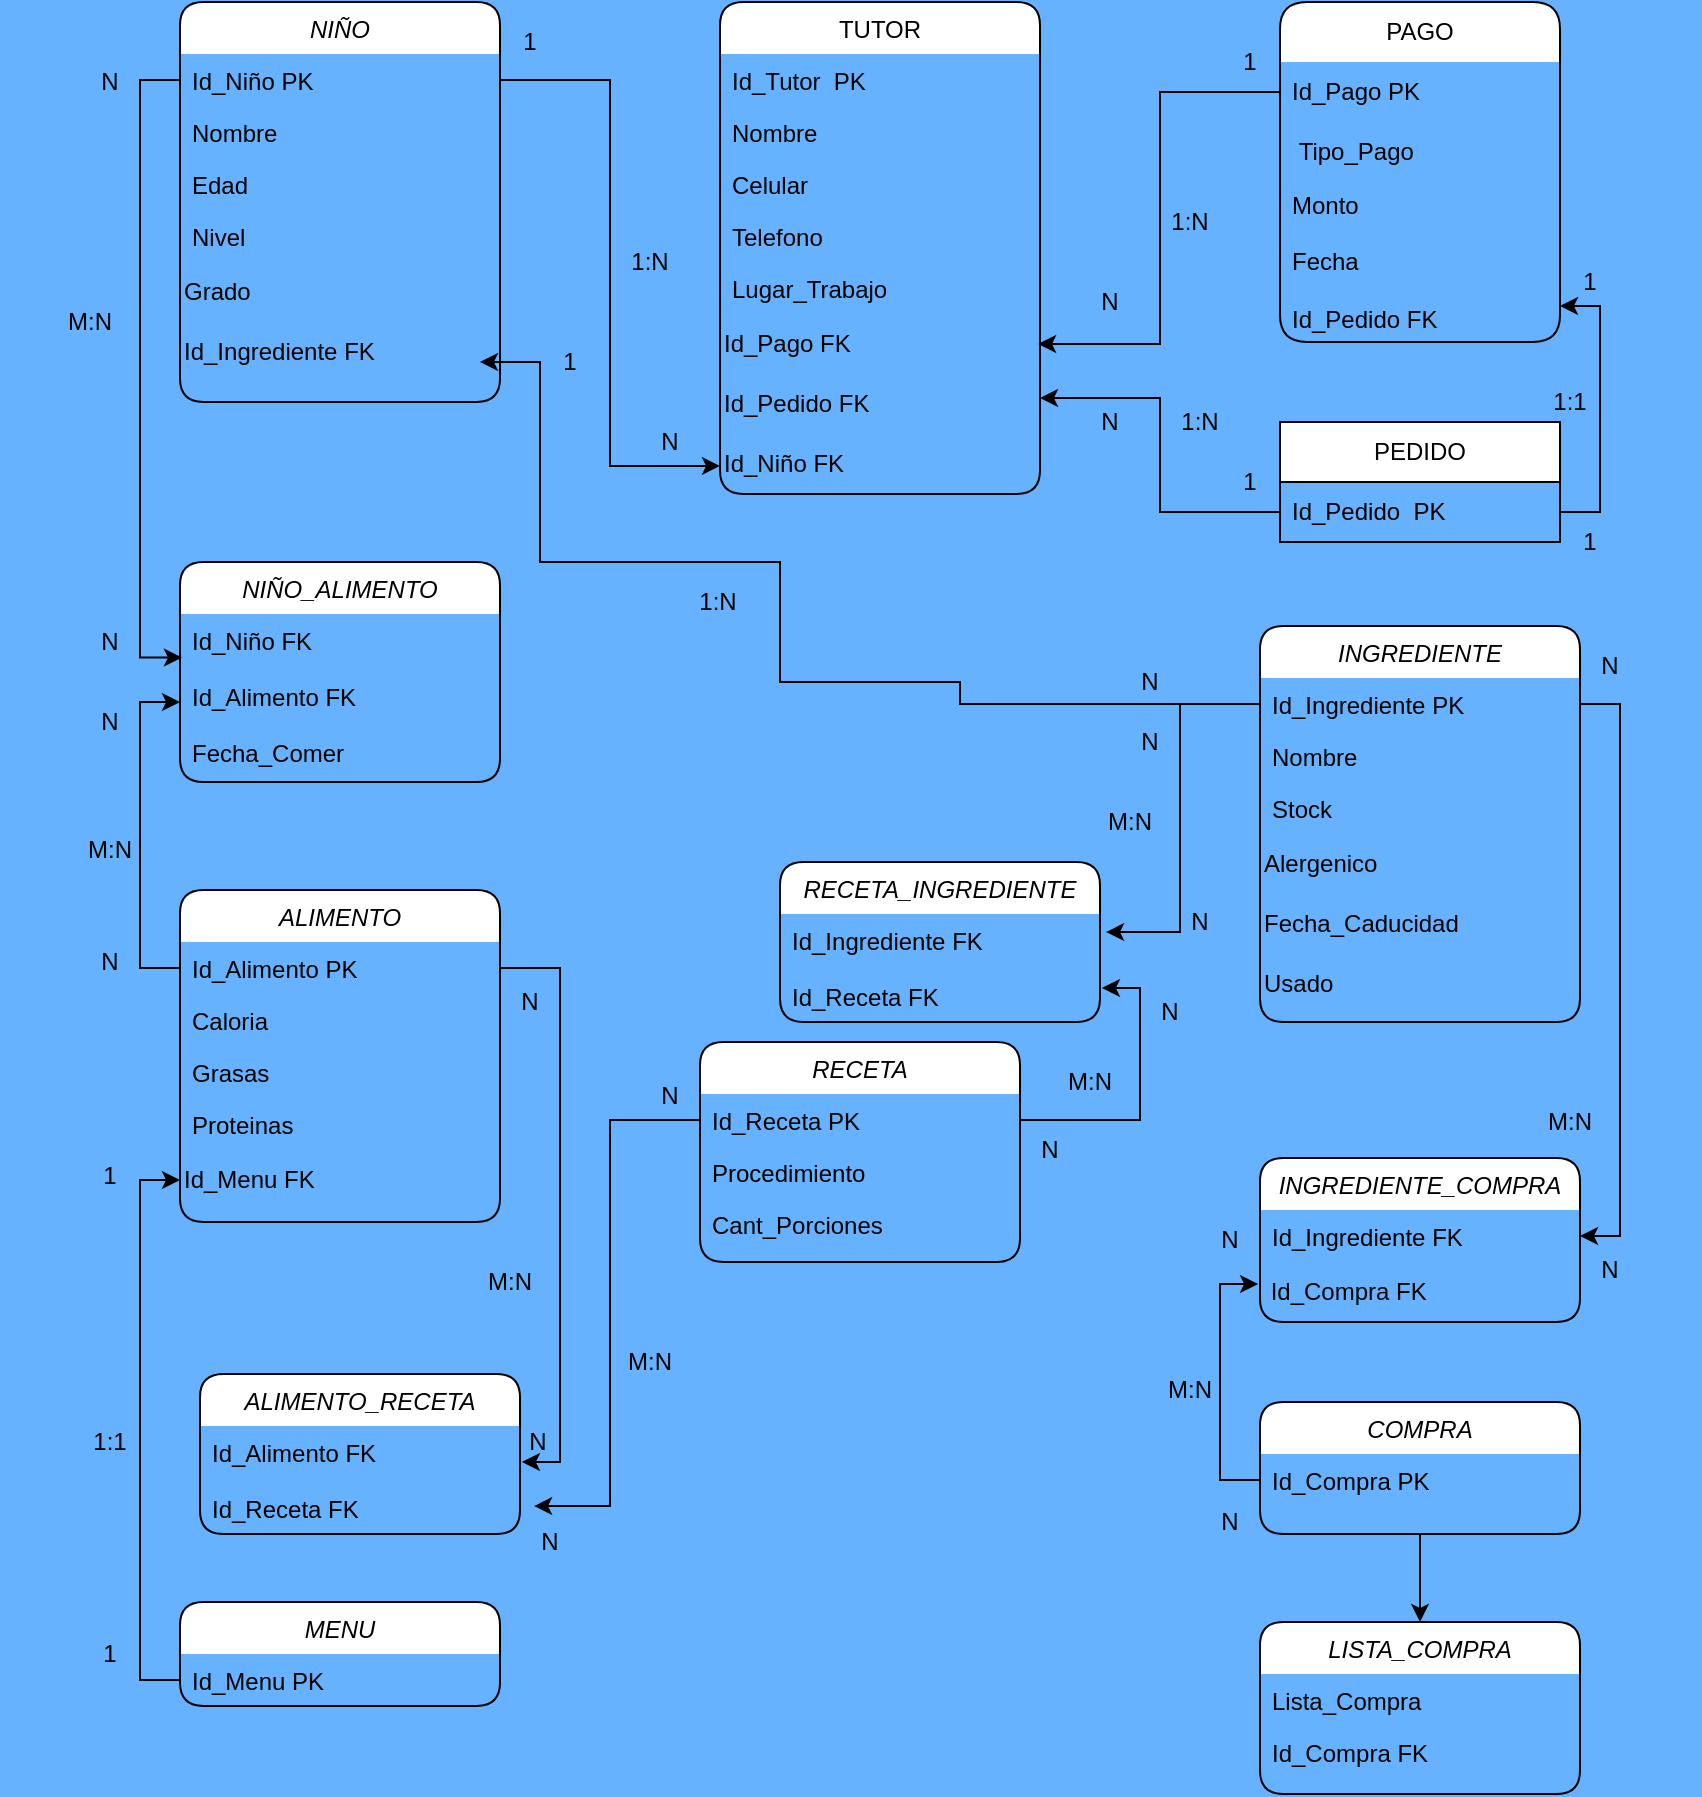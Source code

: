 <mxfile version="24.0.0" type="github">
  <diagram id="C5RBs43oDa-KdzZeNtuy" name="Page-1">
    <mxGraphModel dx="1434" dy="746" grid="1" gridSize="10" guides="1" tooltips="1" connect="1" arrows="1" fold="1" page="1" pageScale="1" pageWidth="827" pageHeight="1169" background="#66B2FF" math="0" shadow="0">
      <root>
        <mxCell id="WIyWlLk6GJQsqaUBKTNV-0" />
        <mxCell id="WIyWlLk6GJQsqaUBKTNV-1" parent="WIyWlLk6GJQsqaUBKTNV-0" />
        <mxCell id="zkfFHV4jXpPFQw0GAbJ--0" value="NIÑO" style="swimlane;fontStyle=2;align=center;verticalAlign=top;childLayout=stackLayout;horizontal=1;startSize=26;horizontalStack=0;resizeParent=1;resizeLast=0;collapsible=1;marginBottom=0;rounded=1;shadow=0;strokeWidth=1;swimlaneLine=0;" parent="WIyWlLk6GJQsqaUBKTNV-1" vertex="1">
          <mxGeometry x="100" y="100" width="160" height="200" as="geometry">
            <mxRectangle x="230" y="140" width="160" height="26" as="alternateBounds" />
          </mxGeometry>
        </mxCell>
        <mxCell id="zkfFHV4jXpPFQw0GAbJ--1" value="Id_Niño PK" style="text;align=left;verticalAlign=top;spacingLeft=4;spacingRight=4;overflow=hidden;rotatable=0;points=[[0,0.5],[1,0.5]];portConstraint=eastwest;" parent="zkfFHV4jXpPFQw0GAbJ--0" vertex="1">
          <mxGeometry y="26" width="160" height="26" as="geometry" />
        </mxCell>
        <mxCell id="zkfFHV4jXpPFQw0GAbJ--2" value="Nombre" style="text;align=left;verticalAlign=top;spacingLeft=4;spacingRight=4;overflow=hidden;rotatable=0;points=[[0,0.5],[1,0.5]];portConstraint=eastwest;rounded=0;shadow=0;html=0;" parent="zkfFHV4jXpPFQw0GAbJ--0" vertex="1">
          <mxGeometry y="52" width="160" height="26" as="geometry" />
        </mxCell>
        <mxCell id="zkfFHV4jXpPFQw0GAbJ--3" value="Edad" style="text;align=left;verticalAlign=top;spacingLeft=4;spacingRight=4;overflow=hidden;rotatable=0;points=[[0,0.5],[1,0.5]];portConstraint=eastwest;rounded=0;shadow=0;html=0;" parent="zkfFHV4jXpPFQw0GAbJ--0" vertex="1">
          <mxGeometry y="78" width="160" height="26" as="geometry" />
        </mxCell>
        <mxCell id="zkfFHV4jXpPFQw0GAbJ--5" value="Nivel" style="text;align=left;verticalAlign=top;spacingLeft=4;spacingRight=4;overflow=hidden;rotatable=0;points=[[0,0.5],[1,0.5]];portConstraint=eastwest;" parent="zkfFHV4jXpPFQw0GAbJ--0" vertex="1">
          <mxGeometry y="104" width="160" height="26" as="geometry" />
        </mxCell>
        <mxCell id="b6oS0bYYWhQarFQE33GL-24" value="Grado" style="text;html=1;align=left;verticalAlign=middle;whiteSpace=wrap;rounded=0;" parent="zkfFHV4jXpPFQw0GAbJ--0" vertex="1">
          <mxGeometry y="130" width="160" height="30" as="geometry" />
        </mxCell>
        <mxCell id="b6oS0bYYWhQarFQE33GL-27" value="Id_Ingrediente FK" style="text;html=1;align=left;verticalAlign=middle;whiteSpace=wrap;rounded=0;" parent="zkfFHV4jXpPFQw0GAbJ--0" vertex="1">
          <mxGeometry y="160" width="160" height="30" as="geometry" />
        </mxCell>
        <mxCell id="zkfFHV4jXpPFQw0GAbJ--17" value="TUTOR" style="swimlane;fontStyle=0;align=center;verticalAlign=top;childLayout=stackLayout;horizontal=1;startSize=26;horizontalStack=0;resizeParent=1;resizeLast=0;collapsible=1;marginBottom=0;rounded=1;shadow=0;strokeWidth=1;swimlaneLine=0;" parent="WIyWlLk6GJQsqaUBKTNV-1" vertex="1">
          <mxGeometry x="370" y="100" width="160" height="246" as="geometry">
            <mxRectangle x="550" y="140" width="160" height="26" as="alternateBounds" />
          </mxGeometry>
        </mxCell>
        <mxCell id="zkfFHV4jXpPFQw0GAbJ--18" value="Id_Tutor  PK" style="text;align=left;verticalAlign=top;spacingLeft=4;spacingRight=4;overflow=hidden;rotatable=0;points=[[0,0.5],[1,0.5]];portConstraint=eastwest;" parent="zkfFHV4jXpPFQw0GAbJ--17" vertex="1">
          <mxGeometry y="26" width="160" height="26" as="geometry" />
        </mxCell>
        <mxCell id="zkfFHV4jXpPFQw0GAbJ--19" value="Nombre" style="text;align=left;verticalAlign=top;spacingLeft=4;spacingRight=4;overflow=hidden;rotatable=0;points=[[0,0.5],[1,0.5]];portConstraint=eastwest;rounded=0;shadow=0;html=0;" parent="zkfFHV4jXpPFQw0GAbJ--17" vertex="1">
          <mxGeometry y="52" width="160" height="26" as="geometry" />
        </mxCell>
        <mxCell id="zkfFHV4jXpPFQw0GAbJ--20" value="Celular" style="text;align=left;verticalAlign=top;spacingLeft=4;spacingRight=4;overflow=hidden;rotatable=0;points=[[0,0.5],[1,0.5]];portConstraint=eastwest;rounded=0;shadow=0;html=0;" parent="zkfFHV4jXpPFQw0GAbJ--17" vertex="1">
          <mxGeometry y="78" width="160" height="26" as="geometry" />
        </mxCell>
        <mxCell id="zkfFHV4jXpPFQw0GAbJ--21" value="Telefono" style="text;align=left;verticalAlign=top;spacingLeft=4;spacingRight=4;overflow=hidden;rotatable=0;points=[[0,0.5],[1,0.5]];portConstraint=eastwest;rounded=0;shadow=0;html=0;" parent="zkfFHV4jXpPFQw0GAbJ--17" vertex="1">
          <mxGeometry y="104" width="160" height="26" as="geometry" />
        </mxCell>
        <mxCell id="zkfFHV4jXpPFQw0GAbJ--22" value="Lugar_Trabajo" style="text;align=left;verticalAlign=top;spacingLeft=4;spacingRight=4;overflow=hidden;rotatable=0;points=[[0,0.5],[1,0.5]];portConstraint=eastwest;rounded=0;shadow=0;html=0;" parent="zkfFHV4jXpPFQw0GAbJ--17" vertex="1">
          <mxGeometry y="130" width="160" height="26" as="geometry" />
        </mxCell>
        <mxCell id="b6oS0bYYWhQarFQE33GL-17" value="Id_Pago FK" style="text;html=1;align=left;verticalAlign=middle;resizable=0;points=[];autosize=1;strokeColor=none;fillColor=none;" parent="zkfFHV4jXpPFQw0GAbJ--17" vertex="1">
          <mxGeometry y="156" width="160" height="30" as="geometry" />
        </mxCell>
        <mxCell id="b6oS0bYYWhQarFQE33GL-18" value="Id_Pedido FK" style="text;html=1;align=left;verticalAlign=middle;resizable=0;points=[];autosize=1;strokeColor=none;fillColor=none;" parent="zkfFHV4jXpPFQw0GAbJ--17" vertex="1">
          <mxGeometry y="186" width="160" height="30" as="geometry" />
        </mxCell>
        <mxCell id="b6oS0bYYWhQarFQE33GL-19" value="Id_Niño FK" style="text;html=1;align=left;verticalAlign=middle;resizable=0;points=[];autosize=1;strokeColor=none;fillColor=none;" parent="zkfFHV4jXpPFQw0GAbJ--17" vertex="1">
          <mxGeometry y="216" width="160" height="30" as="geometry" />
        </mxCell>
        <mxCell id="b6oS0bYYWhQarFQE33GL-1" value="PAGO" style="swimlane;fontStyle=0;childLayout=stackLayout;horizontal=1;startSize=30;horizontalStack=0;resizeParent=1;resizeParentMax=0;resizeLast=0;collapsible=1;marginBottom=0;whiteSpace=wrap;html=1;rounded=1;swimlaneLine=0;" parent="WIyWlLk6GJQsqaUBKTNV-1" vertex="1">
          <mxGeometry x="650" y="100" width="140" height="170" as="geometry" />
        </mxCell>
        <mxCell id="b6oS0bYYWhQarFQE33GL-2" value="Id_Pago PK" style="text;strokeColor=none;fillColor=none;align=left;verticalAlign=middle;spacingLeft=4;spacingRight=4;overflow=hidden;points=[[0,0.5],[1,0.5]];portConstraint=eastwest;rotatable=0;whiteSpace=wrap;html=1;" parent="b6oS0bYYWhQarFQE33GL-1" vertex="1">
          <mxGeometry y="30" width="140" height="30" as="geometry" />
        </mxCell>
        <mxCell id="b6oS0bYYWhQarFQE33GL-3" value="&amp;nbsp;Tipo_Pago" style="text;strokeColor=none;fillColor=none;align=left;verticalAlign=middle;spacingLeft=4;spacingRight=4;overflow=hidden;points=[[0,0.5],[1,0.5]];portConstraint=eastwest;rotatable=0;whiteSpace=wrap;html=1;" parent="b6oS0bYYWhQarFQE33GL-1" vertex="1">
          <mxGeometry y="60" width="140" height="30" as="geometry" />
        </mxCell>
        <mxCell id="b6oS0bYYWhQarFQE33GL-4" value="Monto&lt;br&gt;&lt;br&gt;Fecha&lt;br&gt;&lt;br&gt;Id_Pedido FK" style="text;strokeColor=none;fillColor=none;align=left;verticalAlign=middle;spacingLeft=4;spacingRight=4;overflow=hidden;points=[[0,0.5],[1,0.5]];portConstraint=eastwest;rotatable=0;whiteSpace=wrap;html=1;" parent="b6oS0bYYWhQarFQE33GL-1" vertex="1">
          <mxGeometry y="90" width="140" height="80" as="geometry" />
        </mxCell>
        <mxCell id="b6oS0bYYWhQarFQE33GL-12" value="PEDIDO" style="swimlane;fontStyle=0;childLayout=stackLayout;horizontal=1;startSize=30;horizontalStack=0;resizeParent=1;resizeParentMax=0;resizeLast=0;collapsible=1;marginBottom=0;whiteSpace=wrap;html=1;" parent="WIyWlLk6GJQsqaUBKTNV-1" vertex="1">
          <mxGeometry x="650" y="310" width="140" height="60" as="geometry" />
        </mxCell>
        <mxCell id="b6oS0bYYWhQarFQE33GL-13" value="Id_Pedido&amp;nbsp; PK" style="text;strokeColor=none;fillColor=none;align=left;verticalAlign=middle;spacingLeft=4;spacingRight=4;overflow=hidden;points=[[0,0.5],[1,0.5]];portConstraint=eastwest;rotatable=0;whiteSpace=wrap;html=1;" parent="b6oS0bYYWhQarFQE33GL-12" vertex="1">
          <mxGeometry y="30" width="140" height="30" as="geometry" />
        </mxCell>
        <mxCell id="b6oS0bYYWhQarFQE33GL-16" style="edgeStyle=orthogonalEdgeStyle;rounded=0;orthogonalLoop=1;jettySize=auto;html=1;exitX=1;exitY=0.5;exitDx=0;exitDy=0;entryX=1;entryY=0.775;entryDx=0;entryDy=0;entryPerimeter=0;" parent="WIyWlLk6GJQsqaUBKTNV-1" source="b6oS0bYYWhQarFQE33GL-13" target="b6oS0bYYWhQarFQE33GL-4" edge="1">
          <mxGeometry relative="1" as="geometry" />
        </mxCell>
        <mxCell id="b6oS0bYYWhQarFQE33GL-20" style="edgeStyle=orthogonalEdgeStyle;rounded=0;orthogonalLoop=1;jettySize=auto;html=1;exitX=0;exitY=0.5;exitDx=0;exitDy=0;entryX=1;entryY=0.4;entryDx=0;entryDy=0;entryPerimeter=0;" parent="WIyWlLk6GJQsqaUBKTNV-1" source="b6oS0bYYWhQarFQE33GL-13" target="b6oS0bYYWhQarFQE33GL-18" edge="1">
          <mxGeometry relative="1" as="geometry" />
        </mxCell>
        <mxCell id="b6oS0bYYWhQarFQE33GL-21" style="edgeStyle=orthogonalEdgeStyle;rounded=0;orthogonalLoop=1;jettySize=auto;html=1;exitX=0;exitY=0.5;exitDx=0;exitDy=0;entryX=0.994;entryY=0.5;entryDx=0;entryDy=0;entryPerimeter=0;" parent="WIyWlLk6GJQsqaUBKTNV-1" source="b6oS0bYYWhQarFQE33GL-2" target="b6oS0bYYWhQarFQE33GL-17" edge="1">
          <mxGeometry relative="1" as="geometry" />
        </mxCell>
        <mxCell id="b6oS0bYYWhQarFQE33GL-29" style="edgeStyle=orthogonalEdgeStyle;rounded=0;orthogonalLoop=1;jettySize=auto;html=1;exitX=1;exitY=0.5;exitDx=0;exitDy=0;entryX=0;entryY=0.533;entryDx=0;entryDy=0;entryPerimeter=0;" parent="WIyWlLk6GJQsqaUBKTNV-1" source="zkfFHV4jXpPFQw0GAbJ--1" target="b6oS0bYYWhQarFQE33GL-19" edge="1">
          <mxGeometry relative="1" as="geometry" />
        </mxCell>
        <mxCell id="b6oS0bYYWhQarFQE33GL-32" value="ALIMENTO" style="swimlane;fontStyle=2;align=center;verticalAlign=top;childLayout=stackLayout;horizontal=1;startSize=26;horizontalStack=0;resizeParent=1;resizeLast=0;collapsible=1;marginBottom=0;rounded=1;shadow=0;strokeWidth=1;swimlaneLine=0;" parent="WIyWlLk6GJQsqaUBKTNV-1" vertex="1">
          <mxGeometry x="100" y="544" width="160" height="166" as="geometry">
            <mxRectangle x="230" y="140" width="160" height="26" as="alternateBounds" />
          </mxGeometry>
        </mxCell>
        <mxCell id="b6oS0bYYWhQarFQE33GL-33" value="Id_Alimento PK" style="text;align=left;verticalAlign=top;spacingLeft=4;spacingRight=4;overflow=hidden;rotatable=0;points=[[0,0.5],[1,0.5]];portConstraint=eastwest;" parent="b6oS0bYYWhQarFQE33GL-32" vertex="1">
          <mxGeometry y="26" width="160" height="26" as="geometry" />
        </mxCell>
        <mxCell id="b6oS0bYYWhQarFQE33GL-34" value="Caloria" style="text;align=left;verticalAlign=top;spacingLeft=4;spacingRight=4;overflow=hidden;rotatable=0;points=[[0,0.5],[1,0.5]];portConstraint=eastwest;rounded=0;shadow=0;html=0;" parent="b6oS0bYYWhQarFQE33GL-32" vertex="1">
          <mxGeometry y="52" width="160" height="26" as="geometry" />
        </mxCell>
        <mxCell id="b6oS0bYYWhQarFQE33GL-35" value="Grasas" style="text;align=left;verticalAlign=top;spacingLeft=4;spacingRight=4;overflow=hidden;rotatable=0;points=[[0,0.5],[1,0.5]];portConstraint=eastwest;rounded=0;shadow=0;html=0;" parent="b6oS0bYYWhQarFQE33GL-32" vertex="1">
          <mxGeometry y="78" width="160" height="26" as="geometry" />
        </mxCell>
        <mxCell id="b6oS0bYYWhQarFQE33GL-36" value="Proteinas" style="text;align=left;verticalAlign=top;spacingLeft=4;spacingRight=4;overflow=hidden;rotatable=0;points=[[0,0.5],[1,0.5]];portConstraint=eastwest;" parent="b6oS0bYYWhQarFQE33GL-32" vertex="1">
          <mxGeometry y="104" width="160" height="26" as="geometry" />
        </mxCell>
        <mxCell id="b6oS0bYYWhQarFQE33GL-37" value="Id_Menu FK" style="text;html=1;align=left;verticalAlign=middle;whiteSpace=wrap;rounded=0;" parent="b6oS0bYYWhQarFQE33GL-32" vertex="1">
          <mxGeometry y="130" width="160" height="30" as="geometry" />
        </mxCell>
        <mxCell id="b6oS0bYYWhQarFQE33GL-43" value="MENU" style="swimlane;fontStyle=2;align=center;verticalAlign=top;childLayout=stackLayout;horizontal=1;startSize=26;horizontalStack=0;resizeParent=1;resizeLast=0;collapsible=1;marginBottom=0;rounded=1;shadow=0;strokeWidth=1;swimlaneLine=0;" parent="WIyWlLk6GJQsqaUBKTNV-1" vertex="1">
          <mxGeometry x="100" y="900" width="160" height="52" as="geometry">
            <mxRectangle x="230" y="140" width="160" height="26" as="alternateBounds" />
          </mxGeometry>
        </mxCell>
        <mxCell id="b6oS0bYYWhQarFQE33GL-44" value="Id_Menu PK" style="text;align=left;verticalAlign=top;spacingLeft=4;spacingRight=4;overflow=hidden;rotatable=0;points=[[0,0.5],[1,0.5]];portConstraint=eastwest;" parent="b6oS0bYYWhQarFQE33GL-43" vertex="1">
          <mxGeometry y="26" width="160" height="26" as="geometry" />
        </mxCell>
        <mxCell id="b6oS0bYYWhQarFQE33GL-50" style="edgeStyle=orthogonalEdgeStyle;rounded=0;orthogonalLoop=1;jettySize=auto;html=1;exitX=0;exitY=0.5;exitDx=0;exitDy=0;entryX=0;entryY=0.5;entryDx=0;entryDy=0;" parent="WIyWlLk6GJQsqaUBKTNV-1" source="b6oS0bYYWhQarFQE33GL-44" target="b6oS0bYYWhQarFQE33GL-37" edge="1">
          <mxGeometry relative="1" as="geometry" />
        </mxCell>
        <mxCell id="b6oS0bYYWhQarFQE33GL-51" value="RECETA" style="swimlane;fontStyle=2;align=center;verticalAlign=top;childLayout=stackLayout;horizontal=1;startSize=26;horizontalStack=0;resizeParent=1;resizeLast=0;collapsible=1;marginBottom=0;rounded=1;shadow=0;strokeWidth=1;swimlaneLine=0;" parent="WIyWlLk6GJQsqaUBKTNV-1" vertex="1">
          <mxGeometry x="360" y="620" width="160" height="110" as="geometry">
            <mxRectangle x="230" y="140" width="160" height="26" as="alternateBounds" />
          </mxGeometry>
        </mxCell>
        <mxCell id="b6oS0bYYWhQarFQE33GL-52" value="Id_Receta PK" style="text;align=left;verticalAlign=top;spacingLeft=4;spacingRight=4;overflow=hidden;rotatable=0;points=[[0,0.5],[1,0.5]];portConstraint=eastwest;" parent="b6oS0bYYWhQarFQE33GL-51" vertex="1">
          <mxGeometry y="26" width="160" height="26" as="geometry" />
        </mxCell>
        <mxCell id="b6oS0bYYWhQarFQE33GL-53" value="Procedimiento" style="text;align=left;verticalAlign=top;spacingLeft=4;spacingRight=4;overflow=hidden;rotatable=0;points=[[0,0.5],[1,0.5]];portConstraint=eastwest;rounded=0;shadow=0;html=0;" parent="b6oS0bYYWhQarFQE33GL-51" vertex="1">
          <mxGeometry y="52" width="160" height="26" as="geometry" />
        </mxCell>
        <mxCell id="b6oS0bYYWhQarFQE33GL-54" value="Cant_Porciones" style="text;align=left;verticalAlign=top;spacingLeft=4;spacingRight=4;overflow=hidden;rotatable=0;points=[[0,0.5],[1,0.5]];portConstraint=eastwest;rounded=0;shadow=0;html=0;" parent="b6oS0bYYWhQarFQE33GL-51" vertex="1">
          <mxGeometry y="78" width="160" height="26" as="geometry" />
        </mxCell>
        <mxCell id="b6oS0bYYWhQarFQE33GL-63" value="INGREDIENTE" style="swimlane;fontStyle=2;align=center;verticalAlign=top;childLayout=stackLayout;horizontal=1;startSize=26;horizontalStack=0;resizeParent=1;resizeLast=0;collapsible=1;marginBottom=0;rounded=1;shadow=0;strokeWidth=1;swimlaneLine=0;" parent="WIyWlLk6GJQsqaUBKTNV-1" vertex="1">
          <mxGeometry x="640" y="412" width="160" height="198" as="geometry">
            <mxRectangle x="230" y="140" width="160" height="26" as="alternateBounds" />
          </mxGeometry>
        </mxCell>
        <mxCell id="b6oS0bYYWhQarFQE33GL-64" value="Id_Ingrediente PK" style="text;align=left;verticalAlign=top;spacingLeft=4;spacingRight=4;overflow=hidden;rotatable=0;points=[[0,0.5],[1,0.5]];portConstraint=eastwest;" parent="b6oS0bYYWhQarFQE33GL-63" vertex="1">
          <mxGeometry y="26" width="160" height="26" as="geometry" />
        </mxCell>
        <mxCell id="b6oS0bYYWhQarFQE33GL-65" value="Nombre" style="text;align=left;verticalAlign=top;spacingLeft=4;spacingRight=4;overflow=hidden;rotatable=0;points=[[0,0.5],[1,0.5]];portConstraint=eastwest;rounded=0;shadow=0;html=0;" parent="b6oS0bYYWhQarFQE33GL-63" vertex="1">
          <mxGeometry y="52" width="160" height="26" as="geometry" />
        </mxCell>
        <mxCell id="b6oS0bYYWhQarFQE33GL-66" value="Stock" style="text;align=left;verticalAlign=top;spacingLeft=4;spacingRight=4;overflow=hidden;rotatable=0;points=[[0,0.5],[1,0.5]];portConstraint=eastwest;rounded=0;shadow=0;html=0;" parent="b6oS0bYYWhQarFQE33GL-63" vertex="1">
          <mxGeometry y="78" width="160" height="26" as="geometry" />
        </mxCell>
        <mxCell id="b6oS0bYYWhQarFQE33GL-67" value="Alergenico" style="text;html=1;align=left;verticalAlign=middle;resizable=0;points=[];autosize=1;strokeColor=none;fillColor=none;" parent="b6oS0bYYWhQarFQE33GL-63" vertex="1">
          <mxGeometry y="104" width="160" height="30" as="geometry" />
        </mxCell>
        <mxCell id="b6oS0bYYWhQarFQE33GL-69" value="Fecha_Caducidad" style="text;html=1;align=left;verticalAlign=middle;resizable=0;points=[];autosize=1;strokeColor=none;fillColor=none;" parent="b6oS0bYYWhQarFQE33GL-63" vertex="1">
          <mxGeometry y="134" width="160" height="30" as="geometry" />
        </mxCell>
        <mxCell id="b6oS0bYYWhQarFQE33GL-70" value="Usado" style="text;html=1;align=left;verticalAlign=middle;resizable=0;points=[];autosize=1;strokeColor=none;fillColor=none;" parent="b6oS0bYYWhQarFQE33GL-63" vertex="1">
          <mxGeometry y="164" width="160" height="30" as="geometry" />
        </mxCell>
        <mxCell id="b6oS0bYYWhQarFQE33GL-73" style="edgeStyle=orthogonalEdgeStyle;rounded=0;orthogonalLoop=1;jettySize=auto;html=1;exitX=0;exitY=0.5;exitDx=0;exitDy=0;entryX=0;entryY=0.5;entryDx=0;entryDy=0;" parent="WIyWlLk6GJQsqaUBKTNV-1" source="b6oS0bYYWhQarFQE33GL-64" target="XqXvuHFhfZPnJAp9xI_L-76" edge="1">
          <mxGeometry relative="1" as="geometry">
            <Array as="points">
              <mxPoint x="490" y="451" />
              <mxPoint x="490" y="440" />
              <mxPoint x="400" y="440" />
              <mxPoint x="400" y="380" />
              <mxPoint x="280" y="380" />
              <mxPoint x="280" y="280" />
            </Array>
          </mxGeometry>
        </mxCell>
        <mxCell id="2uD80b7TZeqf_eJI_X9k-3" value="" style="edgeStyle=orthogonalEdgeStyle;rounded=0;orthogonalLoop=1;jettySize=auto;html=1;" parent="WIyWlLk6GJQsqaUBKTNV-1" source="b6oS0bYYWhQarFQE33GL-74" target="2uD80b7TZeqf_eJI_X9k-0" edge="1">
          <mxGeometry relative="1" as="geometry" />
        </mxCell>
        <mxCell id="b6oS0bYYWhQarFQE33GL-74" value="COMPRA" style="swimlane;fontStyle=2;align=center;verticalAlign=top;childLayout=stackLayout;horizontal=1;startSize=26;horizontalStack=0;resizeParent=1;resizeLast=0;collapsible=1;marginBottom=0;rounded=1;shadow=0;strokeWidth=1;glass=0;swimlaneLine=0;" parent="WIyWlLk6GJQsqaUBKTNV-1" vertex="1">
          <mxGeometry x="640" y="800" width="160" height="66" as="geometry">
            <mxRectangle x="230" y="140" width="160" height="26" as="alternateBounds" />
          </mxGeometry>
        </mxCell>
        <mxCell id="b6oS0bYYWhQarFQE33GL-75" value="Id_Compra PK" style="text;align=left;verticalAlign=top;spacingLeft=4;spacingRight=4;overflow=hidden;rotatable=0;points=[[0,0.5],[1,0.5]];portConstraint=eastwest;" parent="b6oS0bYYWhQarFQE33GL-74" vertex="1">
          <mxGeometry y="26" width="160" height="26" as="geometry" />
        </mxCell>
        <mxCell id="XqXvuHFhfZPnJAp9xI_L-60" value="1:1" style="text;html=1;align=center;verticalAlign=middle;whiteSpace=wrap;rounded=0;" parent="WIyWlLk6GJQsqaUBKTNV-1" vertex="1">
          <mxGeometry x="750" y="280" width="90" height="40" as="geometry" />
        </mxCell>
        <mxCell id="XqXvuHFhfZPnJAp9xI_L-61" value="1" style="text;html=1;align=center;verticalAlign=middle;whiteSpace=wrap;rounded=0;" parent="WIyWlLk6GJQsqaUBKTNV-1" vertex="1">
          <mxGeometry x="760" y="220" width="90" height="40" as="geometry" />
        </mxCell>
        <mxCell id="XqXvuHFhfZPnJAp9xI_L-62" value="1" style="text;html=1;align=center;verticalAlign=middle;whiteSpace=wrap;rounded=0;" parent="WIyWlLk6GJQsqaUBKTNV-1" vertex="1">
          <mxGeometry x="760" y="350" width="90" height="40" as="geometry" />
        </mxCell>
        <mxCell id="XqXvuHFhfZPnJAp9xI_L-63" value="1" style="text;html=1;align=center;verticalAlign=middle;whiteSpace=wrap;rounded=0;" parent="WIyWlLk6GJQsqaUBKTNV-1" vertex="1">
          <mxGeometry x="20" y="667" width="90" height="40" as="geometry" />
        </mxCell>
        <mxCell id="XqXvuHFhfZPnJAp9xI_L-64" value="1" style="text;html=1;align=center;verticalAlign=middle;whiteSpace=wrap;rounded=0;" parent="WIyWlLk6GJQsqaUBKTNV-1" vertex="1">
          <mxGeometry x="20" y="906" width="90" height="40" as="geometry" />
        </mxCell>
        <mxCell id="XqXvuHFhfZPnJAp9xI_L-65" value="1:1" style="text;html=1;align=center;verticalAlign=middle;whiteSpace=wrap;rounded=0;" parent="WIyWlLk6GJQsqaUBKTNV-1" vertex="1">
          <mxGeometry x="20" y="800" width="90" height="40" as="geometry" />
        </mxCell>
        <mxCell id="XqXvuHFhfZPnJAp9xI_L-67" value="1" style="text;html=1;align=center;verticalAlign=middle;whiteSpace=wrap;rounded=0;" parent="WIyWlLk6GJQsqaUBKTNV-1" vertex="1">
          <mxGeometry x="230" y="100" width="90" height="40" as="geometry" />
        </mxCell>
        <mxCell id="XqXvuHFhfZPnJAp9xI_L-68" value="N" style="text;html=1;align=center;verticalAlign=middle;whiteSpace=wrap;rounded=0;" parent="WIyWlLk6GJQsqaUBKTNV-1" vertex="1">
          <mxGeometry x="300" y="300" width="90" height="40" as="geometry" />
        </mxCell>
        <mxCell id="XqXvuHFhfZPnJAp9xI_L-69" value="1:N" style="text;html=1;align=center;verticalAlign=middle;whiteSpace=wrap;rounded=0;" parent="WIyWlLk6GJQsqaUBKTNV-1" vertex="1">
          <mxGeometry x="290" y="210" width="90" height="40" as="geometry" />
        </mxCell>
        <mxCell id="XqXvuHFhfZPnJAp9xI_L-70" value="1" style="text;html=1;align=center;verticalAlign=middle;whiteSpace=wrap;rounded=0;" parent="WIyWlLk6GJQsqaUBKTNV-1" vertex="1">
          <mxGeometry x="590" y="320" width="90" height="40" as="geometry" />
        </mxCell>
        <mxCell id="XqXvuHFhfZPnJAp9xI_L-71" value="N" style="text;html=1;align=center;verticalAlign=middle;whiteSpace=wrap;rounded=0;" parent="WIyWlLk6GJQsqaUBKTNV-1" vertex="1">
          <mxGeometry x="520" y="290" width="90" height="40" as="geometry" />
        </mxCell>
        <mxCell id="XqXvuHFhfZPnJAp9xI_L-72" value="1:N" style="text;html=1;align=center;verticalAlign=middle;whiteSpace=wrap;rounded=0;" parent="WIyWlLk6GJQsqaUBKTNV-1" vertex="1">
          <mxGeometry x="565" y="290" width="90" height="40" as="geometry" />
        </mxCell>
        <mxCell id="XqXvuHFhfZPnJAp9xI_L-73" value="1" style="text;html=1;align=center;verticalAlign=middle;whiteSpace=wrap;rounded=0;" parent="WIyWlLk6GJQsqaUBKTNV-1" vertex="1">
          <mxGeometry x="590" y="110" width="90" height="40" as="geometry" />
        </mxCell>
        <mxCell id="XqXvuHFhfZPnJAp9xI_L-74" value="N" style="text;html=1;align=center;verticalAlign=middle;whiteSpace=wrap;rounded=0;" parent="WIyWlLk6GJQsqaUBKTNV-1" vertex="1">
          <mxGeometry x="520" y="230" width="90" height="40" as="geometry" />
        </mxCell>
        <mxCell id="XqXvuHFhfZPnJAp9xI_L-75" value="1:N" style="text;html=1;align=center;verticalAlign=middle;whiteSpace=wrap;rounded=0;" parent="WIyWlLk6GJQsqaUBKTNV-1" vertex="1">
          <mxGeometry x="560" y="190" width="90" height="40" as="geometry" />
        </mxCell>
        <mxCell id="XqXvuHFhfZPnJAp9xI_L-76" value="1" style="text;html=1;align=center;verticalAlign=middle;whiteSpace=wrap;rounded=0;" parent="WIyWlLk6GJQsqaUBKTNV-1" vertex="1">
          <mxGeometry x="250" y="260" width="90" height="40" as="geometry" />
        </mxCell>
        <mxCell id="XqXvuHFhfZPnJAp9xI_L-77" value="N" style="text;html=1;align=center;verticalAlign=middle;whiteSpace=wrap;rounded=0;" parent="WIyWlLk6GJQsqaUBKTNV-1" vertex="1">
          <mxGeometry x="540" y="420" width="90" height="40" as="geometry" />
        </mxCell>
        <mxCell id="XqXvuHFhfZPnJAp9xI_L-78" value="1:N" style="text;html=1;align=center;verticalAlign=middle;whiteSpace=wrap;rounded=0;" parent="WIyWlLk6GJQsqaUBKTNV-1" vertex="1">
          <mxGeometry x="324" y="380" width="90" height="40" as="geometry" />
        </mxCell>
        <mxCell id="XqXvuHFhfZPnJAp9xI_L-79" value="N" style="text;html=1;align=center;verticalAlign=middle;whiteSpace=wrap;rounded=0;" parent="WIyWlLk6GJQsqaUBKTNV-1" vertex="1">
          <mxGeometry x="20" y="440" width="90" height="40" as="geometry" />
        </mxCell>
        <mxCell id="XqXvuHFhfZPnJAp9xI_L-80" value="N" style="text;html=1;align=center;verticalAlign=middle;whiteSpace=wrap;rounded=0;" parent="WIyWlLk6GJQsqaUBKTNV-1" vertex="1">
          <mxGeometry x="20" y="560" width="90" height="40" as="geometry" />
        </mxCell>
        <mxCell id="XqXvuHFhfZPnJAp9xI_L-81" value="M:N" style="text;html=1;align=center;verticalAlign=middle;whiteSpace=wrap;rounded=0;" parent="WIyWlLk6GJQsqaUBKTNV-1" vertex="1">
          <mxGeometry x="20" y="504" width="90" height="40" as="geometry" />
        </mxCell>
        <mxCell id="2uD80b7TZeqf_eJI_X9k-0" value="LISTA_COMPRA" style="swimlane;fontStyle=2;align=center;verticalAlign=top;childLayout=stackLayout;horizontal=1;startSize=26;horizontalStack=0;resizeParent=1;resizeLast=0;collapsible=1;marginBottom=0;rounded=1;shadow=0;strokeWidth=1;glass=0;swimlaneLine=0;" parent="WIyWlLk6GJQsqaUBKTNV-1" vertex="1">
          <mxGeometry x="640" y="910" width="160" height="86" as="geometry">
            <mxRectangle x="230" y="140" width="160" height="26" as="alternateBounds" />
          </mxGeometry>
        </mxCell>
        <mxCell id="2uD80b7TZeqf_eJI_X9k-2" value="Lista_Compra" style="text;align=left;verticalAlign=top;spacingLeft=4;spacingRight=4;overflow=hidden;rotatable=0;points=[[0,0.5],[1,0.5]];portConstraint=eastwest;rounded=0;shadow=0;html=0;" parent="2uD80b7TZeqf_eJI_X9k-0" vertex="1">
          <mxGeometry y="26" width="160" height="26" as="geometry" />
        </mxCell>
        <mxCell id="2uD80b7TZeqf_eJI_X9k-1" value="Id_Compra FK" style="text;align=left;verticalAlign=top;spacingLeft=4;spacingRight=4;overflow=hidden;rotatable=0;points=[[0,0.5],[1,0.5]];portConstraint=eastwest;" parent="2uD80b7TZeqf_eJI_X9k-0" vertex="1">
          <mxGeometry y="52" width="160" height="26" as="geometry" />
        </mxCell>
        <mxCell id="2uD80b7TZeqf_eJI_X9k-8" value="NIÑO_ALIMENTO" style="swimlane;fontStyle=2;align=center;verticalAlign=top;childLayout=stackLayout;horizontal=1;startSize=26;horizontalStack=0;resizeParent=1;resizeLast=0;collapsible=1;marginBottom=0;rounded=1;shadow=0;strokeWidth=1;swimlaneLine=0;" parent="WIyWlLk6GJQsqaUBKTNV-1" vertex="1">
          <mxGeometry x="100" y="380" width="160" height="110" as="geometry">
            <mxRectangle x="230" y="140" width="160" height="26" as="alternateBounds" />
          </mxGeometry>
        </mxCell>
        <mxCell id="2uD80b7TZeqf_eJI_X9k-9" value="Id_Niño FK&#xa;&#xa;Id_Alimento FK&#xa;&#xa;Fecha_Comer" style="text;align=left;verticalAlign=top;spacingLeft=4;spacingRight=4;overflow=hidden;rotatable=0;points=[[0,0.5],[1,0.5]];portConstraint=eastwest;" parent="2uD80b7TZeqf_eJI_X9k-8" vertex="1">
          <mxGeometry y="26" width="160" height="84" as="geometry" />
        </mxCell>
        <mxCell id="2uD80b7TZeqf_eJI_X9k-10" style="edgeStyle=orthogonalEdgeStyle;rounded=0;orthogonalLoop=1;jettySize=auto;html=1;exitX=0;exitY=0.5;exitDx=0;exitDy=0;" parent="WIyWlLk6GJQsqaUBKTNV-1" source="b6oS0bYYWhQarFQE33GL-33" edge="1">
          <mxGeometry relative="1" as="geometry">
            <mxPoint x="100" y="450" as="targetPoint" />
            <Array as="points">
              <mxPoint x="80" y="583" />
              <mxPoint x="80" y="450" />
              <mxPoint x="100" y="450" />
            </Array>
          </mxGeometry>
        </mxCell>
        <mxCell id="2uD80b7TZeqf_eJI_X9k-11" style="edgeStyle=orthogonalEdgeStyle;rounded=0;orthogonalLoop=1;jettySize=auto;html=1;exitX=0;exitY=0.5;exitDx=0;exitDy=0;entryX=0.006;entryY=0.259;entryDx=0;entryDy=0;entryPerimeter=0;" parent="WIyWlLk6GJQsqaUBKTNV-1" source="zkfFHV4jXpPFQw0GAbJ--1" target="2uD80b7TZeqf_eJI_X9k-9" edge="1">
          <mxGeometry relative="1" as="geometry" />
        </mxCell>
        <mxCell id="2uD80b7TZeqf_eJI_X9k-12" value="N" style="text;html=1;align=center;verticalAlign=middle;whiteSpace=wrap;rounded=0;" parent="WIyWlLk6GJQsqaUBKTNV-1" vertex="1">
          <mxGeometry x="20" y="120" width="90" height="40" as="geometry" />
        </mxCell>
        <mxCell id="2uD80b7TZeqf_eJI_X9k-13" value="N" style="text;html=1;align=center;verticalAlign=middle;whiteSpace=wrap;rounded=0;" parent="WIyWlLk6GJQsqaUBKTNV-1" vertex="1">
          <mxGeometry x="20" y="400" width="90" height="40" as="geometry" />
        </mxCell>
        <mxCell id="2uD80b7TZeqf_eJI_X9k-14" value="M:N" style="text;html=1;align=center;verticalAlign=middle;whiteSpace=wrap;rounded=0;" parent="WIyWlLk6GJQsqaUBKTNV-1" vertex="1">
          <mxGeometry x="10" y="240" width="90" height="40" as="geometry" />
        </mxCell>
        <mxCell id="2uD80b7TZeqf_eJI_X9k-15" value="RECETA_INGREDIENTE" style="swimlane;fontStyle=2;align=center;verticalAlign=top;childLayout=stackLayout;horizontal=1;startSize=26;horizontalStack=0;resizeParent=1;resizeLast=0;collapsible=1;marginBottom=0;rounded=1;shadow=0;strokeWidth=1;swimlaneLine=0;" parent="WIyWlLk6GJQsqaUBKTNV-1" vertex="1">
          <mxGeometry x="400" y="530" width="160" height="80" as="geometry">
            <mxRectangle x="230" y="140" width="160" height="26" as="alternateBounds" />
          </mxGeometry>
        </mxCell>
        <mxCell id="2uD80b7TZeqf_eJI_X9k-16" value="Id_Ingrediente FK&#xa;&#xa;Id_Receta FK&#xa;" style="text;align=left;verticalAlign=top;spacingLeft=4;spacingRight=4;overflow=hidden;rotatable=0;points=[[0,0.5],[1,0.5]];portConstraint=eastwest;" parent="2uD80b7TZeqf_eJI_X9k-15" vertex="1">
          <mxGeometry y="26" width="160" height="54" as="geometry" />
        </mxCell>
        <mxCell id="2uD80b7TZeqf_eJI_X9k-18" style="edgeStyle=orthogonalEdgeStyle;rounded=0;orthogonalLoop=1;jettySize=auto;html=1;exitX=0;exitY=0.5;exitDx=0;exitDy=0;entryX=1.019;entryY=0.167;entryDx=0;entryDy=0;entryPerimeter=0;" parent="WIyWlLk6GJQsqaUBKTNV-1" source="b6oS0bYYWhQarFQE33GL-64" target="2uD80b7TZeqf_eJI_X9k-16" edge="1">
          <mxGeometry relative="1" as="geometry" />
        </mxCell>
        <mxCell id="2uD80b7TZeqf_eJI_X9k-20" style="edgeStyle=orthogonalEdgeStyle;rounded=0;orthogonalLoop=1;jettySize=auto;html=1;exitX=1;exitY=0.5;exitDx=0;exitDy=0;entryX=1.006;entryY=0.685;entryDx=0;entryDy=0;entryPerimeter=0;" parent="WIyWlLk6GJQsqaUBKTNV-1" source="b6oS0bYYWhQarFQE33GL-52" target="2uD80b7TZeqf_eJI_X9k-16" edge="1">
          <mxGeometry relative="1" as="geometry" />
        </mxCell>
        <mxCell id="2uD80b7TZeqf_eJI_X9k-21" value="N" style="text;html=1;align=center;verticalAlign=middle;whiteSpace=wrap;rounded=0;" parent="WIyWlLk6GJQsqaUBKTNV-1" vertex="1">
          <mxGeometry x="540" y="450" width="90" height="40" as="geometry" />
        </mxCell>
        <mxCell id="2uD80b7TZeqf_eJI_X9k-22" value="N" style="text;html=1;align=center;verticalAlign=middle;whiteSpace=wrap;rounded=0;" parent="WIyWlLk6GJQsqaUBKTNV-1" vertex="1">
          <mxGeometry x="565" y="540" width="90" height="40" as="geometry" />
        </mxCell>
        <mxCell id="2uD80b7TZeqf_eJI_X9k-23" value="N" style="text;html=1;align=center;verticalAlign=middle;whiteSpace=wrap;rounded=0;" parent="WIyWlLk6GJQsqaUBKTNV-1" vertex="1">
          <mxGeometry x="550" y="585" width="90" height="40" as="geometry" />
        </mxCell>
        <mxCell id="2uD80b7TZeqf_eJI_X9k-24" value="N" style="text;html=1;align=center;verticalAlign=middle;whiteSpace=wrap;rounded=0;" parent="WIyWlLk6GJQsqaUBKTNV-1" vertex="1">
          <mxGeometry x="490" y="654" width="90" height="40" as="geometry" />
        </mxCell>
        <mxCell id="2uD80b7TZeqf_eJI_X9k-25" value="M:N" style="text;html=1;align=center;verticalAlign=middle;whiteSpace=wrap;rounded=0;" parent="WIyWlLk6GJQsqaUBKTNV-1" vertex="1">
          <mxGeometry x="510" y="620" width="90" height="40" as="geometry" />
        </mxCell>
        <mxCell id="2uD80b7TZeqf_eJI_X9k-26" value="M:N" style="text;html=1;align=center;verticalAlign=middle;whiteSpace=wrap;rounded=0;" parent="WIyWlLk6GJQsqaUBKTNV-1" vertex="1">
          <mxGeometry x="530" y="490" width="90" height="40" as="geometry" />
        </mxCell>
        <mxCell id="2uD80b7TZeqf_eJI_X9k-28" value="ALIMENTO_RECETA" style="swimlane;fontStyle=2;align=center;verticalAlign=top;childLayout=stackLayout;horizontal=1;startSize=26;horizontalStack=0;resizeParent=1;resizeLast=0;collapsible=1;marginBottom=0;rounded=1;shadow=0;strokeWidth=1;swimlaneLine=0;" parent="WIyWlLk6GJQsqaUBKTNV-1" vertex="1">
          <mxGeometry x="110" y="786" width="160" height="80" as="geometry">
            <mxRectangle x="230" y="140" width="160" height="26" as="alternateBounds" />
          </mxGeometry>
        </mxCell>
        <mxCell id="2uD80b7TZeqf_eJI_X9k-29" value="Id_Alimento FK&#xa;&#xa;Id_Receta FK&#xa;" style="text;align=left;verticalAlign=top;spacingLeft=4;spacingRight=4;overflow=hidden;rotatable=0;points=[[0,0.5],[1,0.5]];portConstraint=eastwest;" parent="2uD80b7TZeqf_eJI_X9k-28" vertex="1">
          <mxGeometry y="26" width="160" height="54" as="geometry" />
        </mxCell>
        <mxCell id="2uD80b7TZeqf_eJI_X9k-31" style="edgeStyle=orthogonalEdgeStyle;rounded=0;orthogonalLoop=1;jettySize=auto;html=1;exitX=0;exitY=0.5;exitDx=0;exitDy=0;entryX=1.044;entryY=0.741;entryDx=0;entryDy=0;entryPerimeter=0;" parent="WIyWlLk6GJQsqaUBKTNV-1" source="b6oS0bYYWhQarFQE33GL-52" target="2uD80b7TZeqf_eJI_X9k-29" edge="1">
          <mxGeometry relative="1" as="geometry" />
        </mxCell>
        <mxCell id="2uD80b7TZeqf_eJI_X9k-32" style="edgeStyle=orthogonalEdgeStyle;rounded=0;orthogonalLoop=1;jettySize=auto;html=1;exitX=1;exitY=0.5;exitDx=0;exitDy=0;entryX=1.006;entryY=0.333;entryDx=0;entryDy=0;entryPerimeter=0;" parent="WIyWlLk6GJQsqaUBKTNV-1" source="b6oS0bYYWhQarFQE33GL-33" target="2uD80b7TZeqf_eJI_X9k-29" edge="1">
          <mxGeometry relative="1" as="geometry" />
        </mxCell>
        <mxCell id="2uD80b7TZeqf_eJI_X9k-33" value="N" style="text;html=1;align=center;verticalAlign=middle;whiteSpace=wrap;rounded=0;" parent="WIyWlLk6GJQsqaUBKTNV-1" vertex="1">
          <mxGeometry x="230" y="580" width="90" height="40" as="geometry" />
        </mxCell>
        <mxCell id="2uD80b7TZeqf_eJI_X9k-34" value="N" style="text;html=1;align=center;verticalAlign=middle;whiteSpace=wrap;rounded=0;" parent="WIyWlLk6GJQsqaUBKTNV-1" vertex="1">
          <mxGeometry x="234" y="800" width="90" height="40" as="geometry" />
        </mxCell>
        <mxCell id="2uD80b7TZeqf_eJI_X9k-35" value="N" style="text;html=1;align=center;verticalAlign=middle;whiteSpace=wrap;rounded=0;" parent="WIyWlLk6GJQsqaUBKTNV-1" vertex="1">
          <mxGeometry x="240" y="850" width="90" height="40" as="geometry" />
        </mxCell>
        <mxCell id="2uD80b7TZeqf_eJI_X9k-36" value="N" style="text;html=1;align=center;verticalAlign=middle;whiteSpace=wrap;rounded=0;" parent="WIyWlLk6GJQsqaUBKTNV-1" vertex="1">
          <mxGeometry x="300" y="627" width="90" height="40" as="geometry" />
        </mxCell>
        <mxCell id="2uD80b7TZeqf_eJI_X9k-37" value="M:N" style="text;html=1;align=center;verticalAlign=middle;whiteSpace=wrap;rounded=0;" parent="WIyWlLk6GJQsqaUBKTNV-1" vertex="1">
          <mxGeometry x="220" y="720" width="90" height="40" as="geometry" />
        </mxCell>
        <mxCell id="2uD80b7TZeqf_eJI_X9k-39" value="M:N" style="text;html=1;align=center;verticalAlign=middle;whiteSpace=wrap;rounded=0;" parent="WIyWlLk6GJQsqaUBKTNV-1" vertex="1">
          <mxGeometry x="290" y="760" width="90" height="40" as="geometry" />
        </mxCell>
        <mxCell id="2uD80b7TZeqf_eJI_X9k-40" value="INGREDIENTE_COMPRA" style="swimlane;fontStyle=2;align=center;verticalAlign=top;childLayout=stackLayout;horizontal=1;startSize=26;horizontalStack=0;resizeParent=1;resizeLast=0;collapsible=1;marginBottom=0;rounded=1;shadow=0;strokeWidth=1;swimlaneLine=0;" parent="WIyWlLk6GJQsqaUBKTNV-1" vertex="1">
          <mxGeometry x="640" y="678" width="160" height="82" as="geometry">
            <mxRectangle x="230" y="140" width="160" height="26" as="alternateBounds" />
          </mxGeometry>
        </mxCell>
        <mxCell id="2uD80b7TZeqf_eJI_X9k-41" value="Id_Ingrediente FK" style="text;align=left;verticalAlign=top;spacingLeft=4;spacingRight=4;overflow=hidden;rotatable=0;points=[[0,0.5],[1,0.5]];portConstraint=eastwest;" parent="2uD80b7TZeqf_eJI_X9k-40" vertex="1">
          <mxGeometry y="26" width="160" height="26" as="geometry" />
        </mxCell>
        <mxCell id="2uD80b7TZeqf_eJI_X9k-42" value="&lt;span style=&quot;&quot;&gt;&amp;nbsp;Id_Compra FK&lt;/span&gt;" style="text;html=1;align=left;verticalAlign=middle;resizable=0;points=[];autosize=1;strokeColor=none;fillColor=none;" parent="2uD80b7TZeqf_eJI_X9k-40" vertex="1">
          <mxGeometry y="52" width="160" height="30" as="geometry" />
        </mxCell>
        <mxCell id="2uD80b7TZeqf_eJI_X9k-43" style="edgeStyle=orthogonalEdgeStyle;rounded=0;orthogonalLoop=1;jettySize=auto;html=1;exitX=1;exitY=0.5;exitDx=0;exitDy=0;entryX=1;entryY=0.5;entryDx=0;entryDy=0;" parent="WIyWlLk6GJQsqaUBKTNV-1" source="b6oS0bYYWhQarFQE33GL-64" target="2uD80b7TZeqf_eJI_X9k-41" edge="1">
          <mxGeometry relative="1" as="geometry" />
        </mxCell>
        <mxCell id="2uD80b7TZeqf_eJI_X9k-44" style="edgeStyle=orthogonalEdgeStyle;rounded=0;orthogonalLoop=1;jettySize=auto;html=1;exitX=0;exitY=0.5;exitDx=0;exitDy=0;entryX=-0.006;entryY=0.367;entryDx=0;entryDy=0;entryPerimeter=0;" parent="WIyWlLk6GJQsqaUBKTNV-1" source="b6oS0bYYWhQarFQE33GL-75" target="2uD80b7TZeqf_eJI_X9k-42" edge="1">
          <mxGeometry relative="1" as="geometry" />
        </mxCell>
        <mxCell id="2uD80b7TZeqf_eJI_X9k-45" value="N" style="text;html=1;align=center;verticalAlign=middle;whiteSpace=wrap;rounded=0;" parent="WIyWlLk6GJQsqaUBKTNV-1" vertex="1">
          <mxGeometry x="580" y="699" width="90" height="40" as="geometry" />
        </mxCell>
        <mxCell id="2uD80b7TZeqf_eJI_X9k-46" value="N" style="text;html=1;align=center;verticalAlign=middle;whiteSpace=wrap;rounded=0;" parent="WIyWlLk6GJQsqaUBKTNV-1" vertex="1">
          <mxGeometry x="580" y="840" width="90" height="40" as="geometry" />
        </mxCell>
        <mxCell id="2uD80b7TZeqf_eJI_X9k-47" value="N" style="text;html=1;align=center;verticalAlign=middle;whiteSpace=wrap;rounded=0;" parent="WIyWlLk6GJQsqaUBKTNV-1" vertex="1">
          <mxGeometry x="770" y="714" width="90" height="40" as="geometry" />
        </mxCell>
        <mxCell id="2uD80b7TZeqf_eJI_X9k-48" value="N" style="text;html=1;align=center;verticalAlign=middle;whiteSpace=wrap;rounded=0;" parent="WIyWlLk6GJQsqaUBKTNV-1" vertex="1">
          <mxGeometry x="770" y="412" width="90" height="40" as="geometry" />
        </mxCell>
        <mxCell id="2uD80b7TZeqf_eJI_X9k-49" value="M:N" style="text;html=1;align=center;verticalAlign=middle;whiteSpace=wrap;rounded=0;" parent="WIyWlLk6GJQsqaUBKTNV-1" vertex="1">
          <mxGeometry x="560" y="774" width="90" height="40" as="geometry" />
        </mxCell>
        <mxCell id="2uD80b7TZeqf_eJI_X9k-50" value="M:N" style="text;html=1;align=center;verticalAlign=middle;whiteSpace=wrap;rounded=0;" parent="WIyWlLk6GJQsqaUBKTNV-1" vertex="1">
          <mxGeometry x="750" y="640" width="90" height="40" as="geometry" />
        </mxCell>
      </root>
    </mxGraphModel>
  </diagram>
</mxfile>
